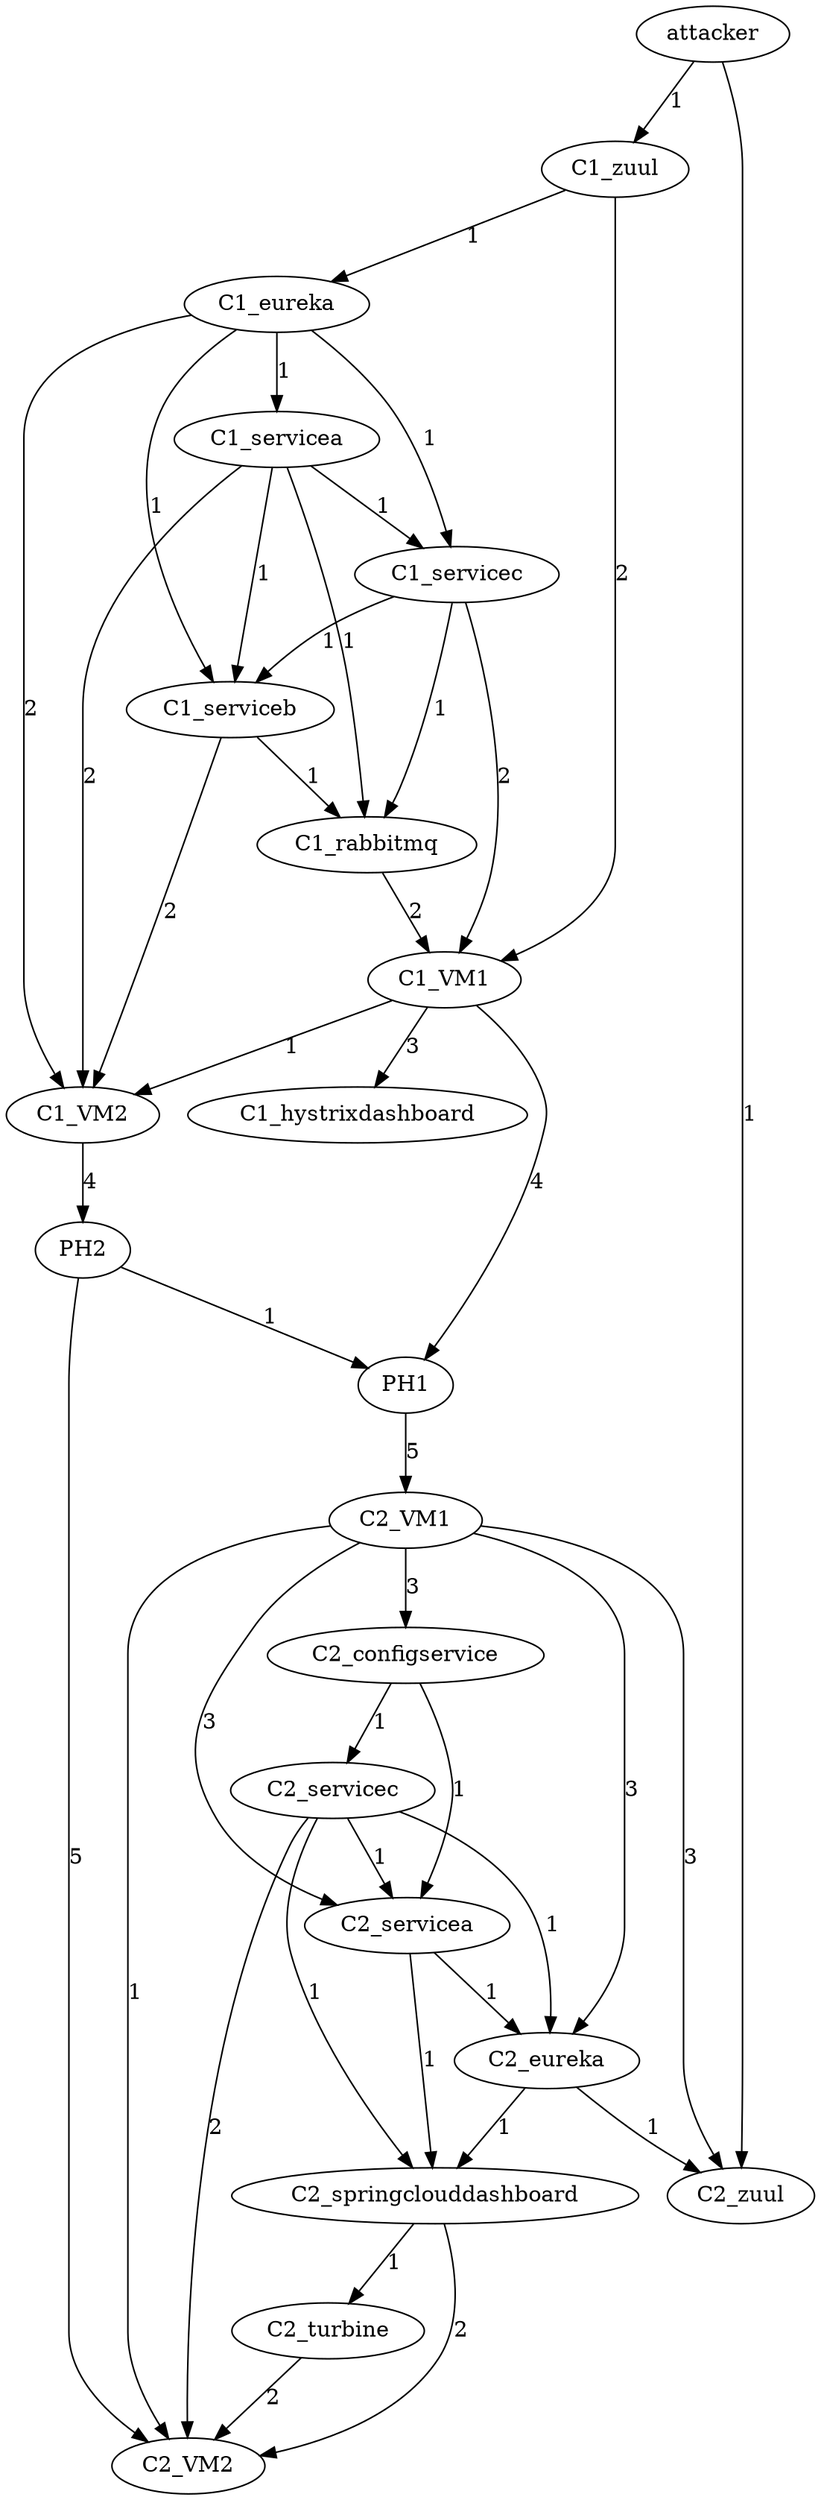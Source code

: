 digraph G {
attacker -> C1_zuul [label=1];
attacker -> C2_zuul [label=1];
C1_servicec -> C1_serviceb [label=1];
C1_servicec -> C1_rabbitmq [label=1];
C1_servicec -> C1_VM1 [label=2];
C1_zuul -> C1_eureka [label=1];
C1_zuul -> C1_VM1 [label=2];
C1_serviceb -> C1_rabbitmq [label=1];
C1_serviceb -> C1_VM2 [label=2];
C1_servicea -> C1_servicec [label=1];
C1_servicea -> C1_serviceb [label=1];
C1_servicea -> C1_rabbitmq [label=1];
C1_servicea -> C1_VM2 [label=2];
C1_eureka -> C1_servicea [label=1];
C1_eureka -> C1_servicec [label=1];
C1_eureka -> C1_serviceb [label=1];
C1_eureka -> C1_VM2 [label=2];
C1_rabbitmq -> C1_VM1 [label=2];
C2_configservice -> C2_servicec [label=1];
C2_configservice -> C2_servicea [label=1];
C2_servicec -> C2_servicea [label=1];
C2_servicec -> C2_eureka [label=1];
C2_servicec -> C2_springclouddashboard [label=1];
C2_servicec -> C2_VM2 [label=2];
C2_turbine -> C2_VM2 [label=2];
C2_springclouddashboard -> C2_turbine [label=1];
C2_springclouddashboard -> C2_VM2 [label=2];
C2_servicea -> C2_eureka [label=1];
C2_servicea -> C2_springclouddashboard [label=1];
C2_eureka -> C2_zuul [label=1];
C2_eureka -> C2_springclouddashboard [label=1];
C1_VM1 -> C1_hystrixdashboard [label=3];
C1_VM1 -> C1_VM2 [label=1];
C1_VM1 -> PH1 [label=4];
C1_VM2 -> PH2 [label=4];
C2_VM1 -> C2_configservice [label=3];
C2_VM1 -> C2_zuul [label=3];
C2_VM1 -> C2_servicea [label=3];
C2_VM1 -> C2_eureka [label=3];
C2_VM1 -> C2_VM2 [label=1];
PH1 -> C2_VM1 [label=5];
PH2 -> PH1 [label=1];
PH2 -> C2_VM2 [label=5];
}
